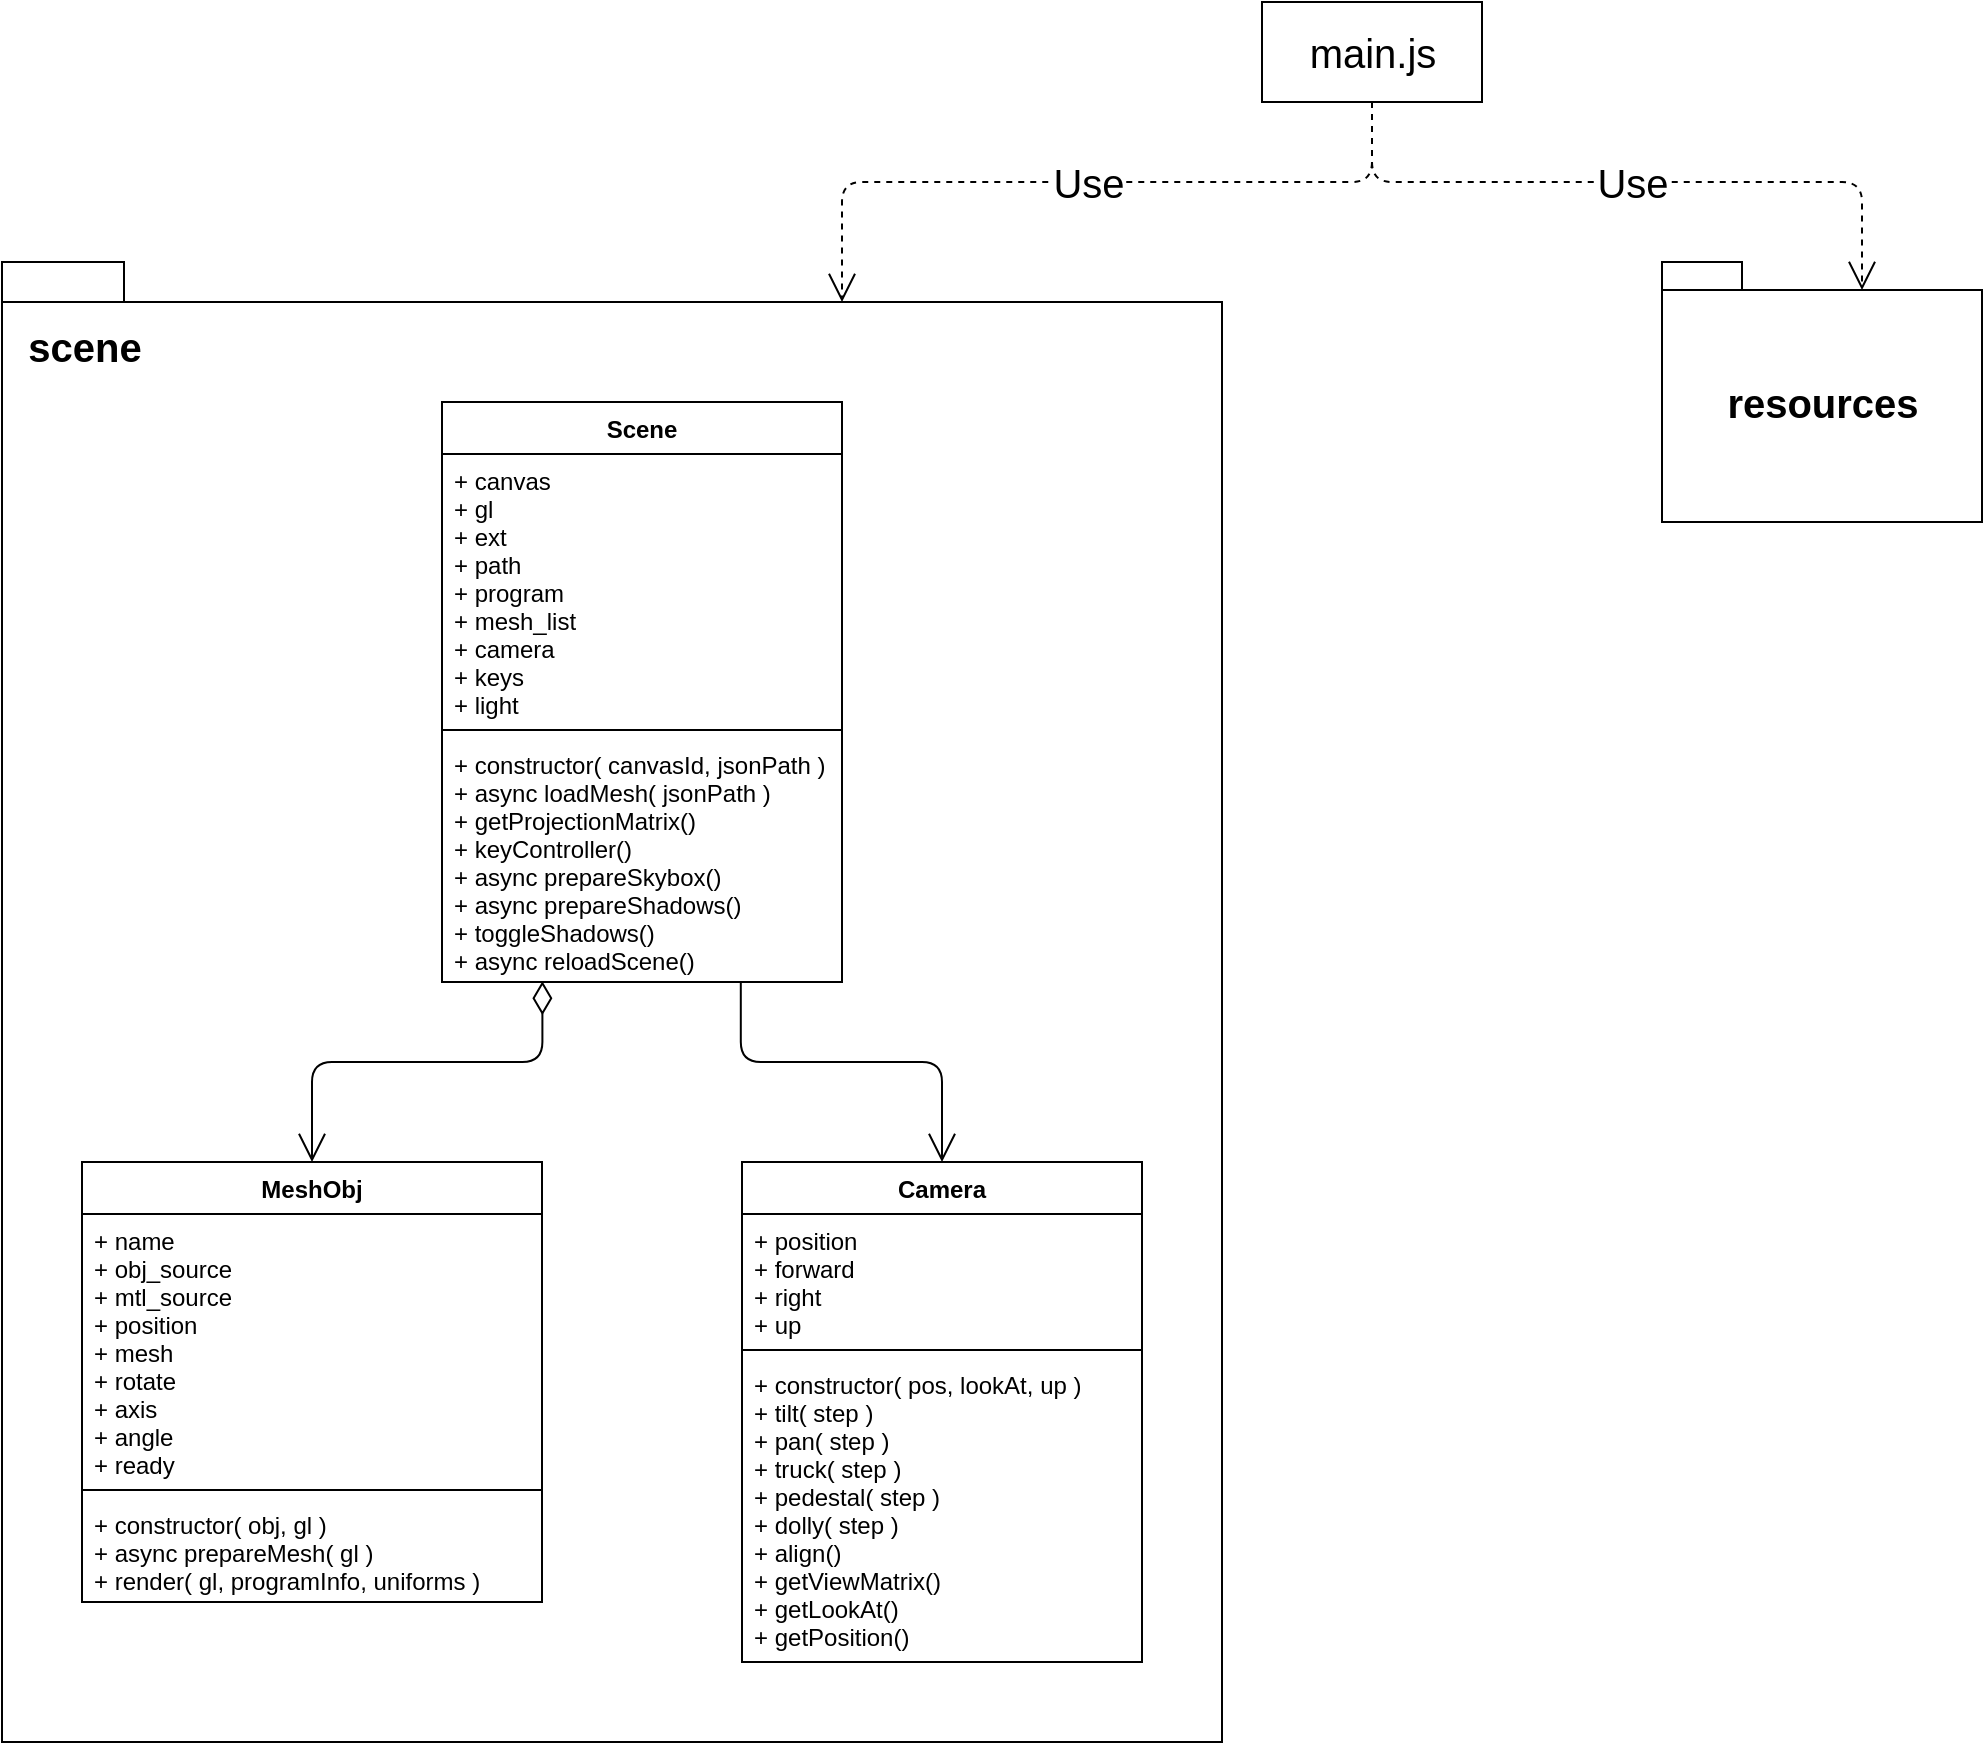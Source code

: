 <mxfile>
    <diagram id="IEFldvRvhPr0Yal1iZ_w" name="Pagina-1">
        <mxGraphModel dx="3080" dy="1749" grid="1" gridSize="10" guides="1" tooltips="1" connect="1" arrows="1" fold="1" page="1" pageScale="1" pageWidth="827" pageHeight="1169" math="0" shadow="0">
            <root>
                <mxCell id="0"/>
                <mxCell id="1" parent="0"/>
                <mxCell id="18" value="&lt;div style=&quot;&quot;&gt;&lt;span style=&quot;background-color: initial;&quot;&gt;&amp;nbsp;&lt;/span&gt;&lt;/div&gt;&lt;div style=&quot;&quot;&gt;&lt;span style=&quot;background-color: initial;&quot;&gt;&lt;font style=&quot;font-size: 20px;&quot;&gt;&amp;nbsp; scene&lt;/font&gt;&lt;/span&gt;&lt;br&gt;&lt;/div&gt;" style="shape=folder;fontStyle=1;spacingTop=10;tabWidth=50;tabHeight=20;tabPosition=left;html=1;align=left;verticalAlign=top;" vertex="1" parent="1">
                    <mxGeometry x="30" y="160" width="610" height="740" as="geometry"/>
                </mxCell>
                <mxCell id="6" value="Scene" style="swimlane;fontStyle=1;align=center;verticalAlign=top;childLayout=stackLayout;horizontal=1;startSize=26;horizontalStack=0;resizeParent=1;resizeParentMax=0;resizeLast=0;collapsible=1;marginBottom=0;" parent="1" vertex="1">
                    <mxGeometry x="250" y="230" width="200" height="290" as="geometry"/>
                </mxCell>
                <mxCell id="7" value="+ canvas&#10;+ gl&#10;+ ext&#10;+ path&#10;+ program&#10;+ mesh_list&#10;+ camera&#10;+ keys&#10;+ light" style="text;strokeColor=none;fillColor=none;align=left;verticalAlign=top;spacingLeft=4;spacingRight=4;overflow=hidden;rotatable=0;points=[[0,0.5],[1,0.5]];portConstraint=eastwest;" parent="6" vertex="1">
                    <mxGeometry y="26" width="200" height="134" as="geometry"/>
                </mxCell>
                <mxCell id="8" value="" style="line;strokeWidth=1;fillColor=none;align=left;verticalAlign=middle;spacingTop=-1;spacingLeft=3;spacingRight=3;rotatable=0;labelPosition=right;points=[];portConstraint=eastwest;strokeColor=inherit;" parent="6" vertex="1">
                    <mxGeometry y="160" width="200" height="8" as="geometry"/>
                </mxCell>
                <mxCell id="9" value="+ constructor( canvasId, jsonPath )&#10;+ async loadMesh( jsonPath )&#10;+ getProjectionMatrix()&#10;+ keyController()&#10;+ async prepareSkybox()&#10;+ async prepareShadows()&#10;+ toggleShadows()&#10;+ async reloadScene()" style="text;strokeColor=none;fillColor=none;align=left;verticalAlign=top;spacingLeft=4;spacingRight=4;overflow=hidden;rotatable=0;points=[[0,0.5],[1,0.5]];portConstraint=eastwest;" parent="6" vertex="1">
                    <mxGeometry y="168" width="200" height="122" as="geometry"/>
                </mxCell>
                <mxCell id="10" value="Camera" style="swimlane;fontStyle=1;align=center;verticalAlign=top;childLayout=stackLayout;horizontal=1;startSize=26;horizontalStack=0;resizeParent=1;resizeParentMax=0;resizeLast=0;collapsible=1;marginBottom=0;" parent="1" vertex="1">
                    <mxGeometry x="400" y="610" width="200" height="250" as="geometry"/>
                </mxCell>
                <mxCell id="11" value="+ position&#10;+ forward&#10;+ right&#10;+ up" style="text;strokeColor=none;fillColor=none;align=left;verticalAlign=top;spacingLeft=4;spacingRight=4;overflow=hidden;rotatable=0;points=[[0,0.5],[1,0.5]];portConstraint=eastwest;" parent="10" vertex="1">
                    <mxGeometry y="26" width="200" height="64" as="geometry"/>
                </mxCell>
                <mxCell id="12" value="" style="line;strokeWidth=1;fillColor=none;align=left;verticalAlign=middle;spacingTop=-1;spacingLeft=3;spacingRight=3;rotatable=0;labelPosition=right;points=[];portConstraint=eastwest;strokeColor=inherit;" parent="10" vertex="1">
                    <mxGeometry y="90" width="200" height="8" as="geometry"/>
                </mxCell>
                <mxCell id="13" value="+ constructor( pos, lookAt, up )&#10;+ tilt( step )&#10;+ pan( step )&#10;+ truck( step )&#10;+ pedestal( step )&#10;+ dolly( step )&#10;+ align()&#10;+ getViewMatrix()&#10;+ getLookAt()&#10;+ getPosition()" style="text;strokeColor=none;fillColor=none;align=left;verticalAlign=top;spacingLeft=4;spacingRight=4;overflow=hidden;rotatable=0;points=[[0,0.5],[1,0.5]];portConstraint=eastwest;" parent="10" vertex="1">
                    <mxGeometry y="98" width="200" height="152" as="geometry"/>
                </mxCell>
                <mxCell id="14" value="MeshObj" style="swimlane;fontStyle=1;align=center;verticalAlign=top;childLayout=stackLayout;horizontal=1;startSize=26;horizontalStack=0;resizeParent=1;resizeParentMax=0;resizeLast=0;collapsible=1;marginBottom=0;" parent="1" vertex="1">
                    <mxGeometry x="70" y="610" width="230" height="220" as="geometry"/>
                </mxCell>
                <mxCell id="15" value="+ name&#10;+ obj_source&#10;+ mtl_source&#10;+ position&#10;+ mesh&#10;+ rotate&#10;+ axis&#10;+ angle&#10;+ ready" style="text;strokeColor=none;fillColor=none;align=left;verticalAlign=top;spacingLeft=4;spacingRight=4;overflow=hidden;rotatable=0;points=[[0,0.5],[1,0.5]];portConstraint=eastwest;" parent="14" vertex="1">
                    <mxGeometry y="26" width="230" height="134" as="geometry"/>
                </mxCell>
                <mxCell id="16" value="" style="line;strokeWidth=1;fillColor=none;align=left;verticalAlign=middle;spacingTop=-1;spacingLeft=3;spacingRight=3;rotatable=0;labelPosition=right;points=[];portConstraint=eastwest;strokeColor=inherit;" parent="14" vertex="1">
                    <mxGeometry y="160" width="230" height="8" as="geometry"/>
                </mxCell>
                <mxCell id="17" value="+ constructor( obj, gl )&#10;+ async prepareMesh( gl )&#10;+ render( gl, programInfo, uniforms )" style="text;strokeColor=none;fillColor=none;align=left;verticalAlign=top;spacingLeft=4;spacingRight=4;overflow=hidden;rotatable=0;points=[[0,0.5],[1,0.5]];portConstraint=eastwest;" parent="14" vertex="1">
                    <mxGeometry y="168" width="230" height="52" as="geometry"/>
                </mxCell>
                <mxCell id="19" value="resources" style="shape=folder;fontStyle=1;spacingTop=10;tabWidth=40;tabHeight=14;tabPosition=left;html=1;fontSize=20;" vertex="1" parent="1">
                    <mxGeometry x="860" y="160" width="160" height="130" as="geometry"/>
                </mxCell>
                <mxCell id="20" value="main.js" style="html=1;fontSize=20;" vertex="1" parent="1">
                    <mxGeometry x="660" y="30" width="110" height="50" as="geometry"/>
                </mxCell>
                <mxCell id="22" value="Use" style="endArrow=open;endSize=12;dashed=1;html=1;fontSize=20;exitX=0.5;exitY=1;exitDx=0;exitDy=0;entryX=0;entryY=0;entryDx=100;entryDy=14;entryPerimeter=0;edgeStyle=orthogonalEdgeStyle;" edge="1" parent="1" source="20" target="19">
                    <mxGeometry width="160" relative="1" as="geometry">
                        <mxPoint x="890" y="430" as="sourcePoint"/>
                        <mxPoint x="1050" y="430" as="targetPoint"/>
                    </mxGeometry>
                </mxCell>
                <mxCell id="23" value="Use" style="endArrow=open;endSize=12;dashed=1;html=1;fontSize=20;exitX=0.5;exitY=1;exitDx=0;exitDy=0;edgeStyle=orthogonalEdgeStyle;entryX=0;entryY=0;entryDx=420;entryDy=20;entryPerimeter=0;" edge="1" parent="1" source="20" target="18">
                    <mxGeometry width="160" relative="1" as="geometry">
                        <mxPoint x="830" y="380" as="sourcePoint"/>
                        <mxPoint x="520" y="150" as="targetPoint"/>
                    </mxGeometry>
                </mxCell>
                <mxCell id="24" value="" style="endArrow=open;html=1;endSize=12;startArrow=diamondThin;startSize=14;startFill=0;edgeStyle=orthogonalEdgeStyle;fontSize=20;exitX=0.251;exitY=0.997;exitDx=0;exitDy=0;exitPerimeter=0;entryX=0.5;entryY=0;entryDx=0;entryDy=0;" edge="1" parent="1" source="9" target="14">
                    <mxGeometry x="0.035" y="-65" relative="1" as="geometry">
                        <mxPoint x="400" y="500" as="sourcePoint"/>
                        <mxPoint x="560" y="500" as="targetPoint"/>
                        <Array as="points">
                            <mxPoint x="300" y="560"/>
                            <mxPoint x="185" y="560"/>
                        </Array>
                        <mxPoint as="offset"/>
                    </mxGeometry>
                </mxCell>
                <mxCell id="27" value="" style="endArrow=open;endFill=1;endSize=12;html=1;fontSize=20;exitX=0.747;exitY=1.003;exitDx=0;exitDy=0;exitPerimeter=0;entryX=0.5;entryY=0;entryDx=0;entryDy=0;edgeStyle=orthogonalEdgeStyle;" edge="1" parent="1" source="9" target="10">
                    <mxGeometry width="160" relative="1" as="geometry">
                        <mxPoint x="380" y="660" as="sourcePoint"/>
                        <mxPoint x="540" y="660" as="targetPoint"/>
                        <Array as="points">
                            <mxPoint x="399" y="560"/>
                            <mxPoint x="500" y="560"/>
                        </Array>
                    </mxGeometry>
                </mxCell>
            </root>
        </mxGraphModel>
    </diagram>
</mxfile>